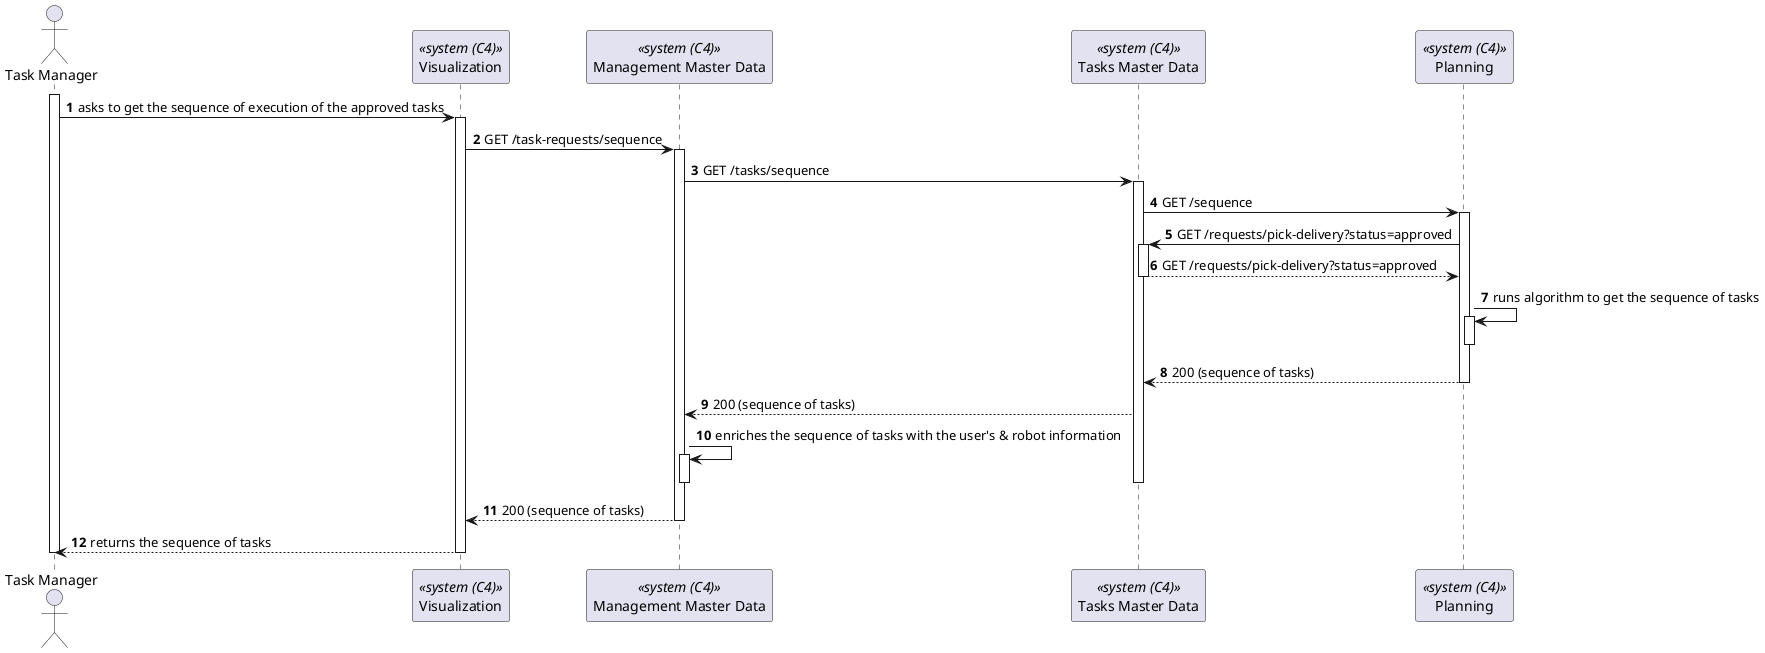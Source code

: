 @startuml process-view
autonumber
actor TM as "Task Manager"
participant UI as "Visualization" <<system (C4)>>
participant MMD as "Management Master Data" <<system (C4)>>
participant TMD as "Tasks Master Data" <<system (C4)>>
participant P as "Planning" <<system (C4)>>

activate TM

TM -> UI : asks to get the sequence of execution of the approved tasks
activate UI

UI -> MMD : GET /task-requests/sequence
activate MMD
MMD -> TMD : GET /tasks/sequence
activate TMD
TMD -> P : GET /sequence
activate P
P -> TMD : GET /requests/pick-delivery?status=approved
activate TMD
TMD --> P : GET /requests/pick-delivery?status=approved
deactivate TMD
P -> P : runs algorithm to get the sequence of tasks
activate P
deactivate P
P --> TMD : 200 (sequence of tasks)
deactivate P
TMD --> MMD : 200 (sequence of tasks)
MMD -> MMD : enriches the sequence of tasks with the user's & robot information
activate MMD
deactivate MMD
deactivate TMD
MMD --> UI : 200 (sequence of tasks)
deactivate MMD

TM <-- UI : returns the sequence of tasks
deactivate UI

deactivate TM

@enduml

